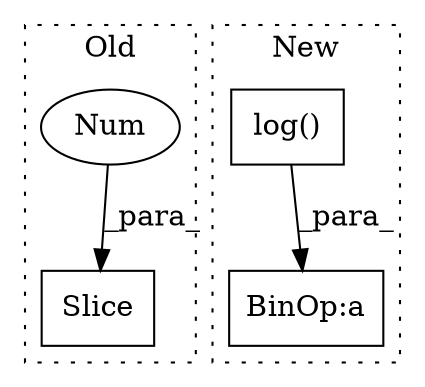digraph G {
subgraph cluster0 {
1 [label="Slice" a="80" s="519" l="1" shape="box"];
3 [label="Num" a="76" s="520" l="2" shape="ellipse"];
label = "Old";
style="dotted";
}
subgraph cluster1 {
2 [label="log()" a="75" s="997,1016" l="10,1" shape="box"];
4 [label="BinOp:a" a="82" s="994" l="3" shape="box"];
label = "New";
style="dotted";
}
2 -> 4 [label="_para_"];
3 -> 1 [label="_para_"];
}